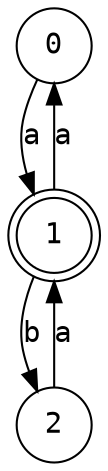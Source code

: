 digraph "DFA" {
	node [shape = "circle", fontname = "courier", fillcolor = "1", colorscheme = "paired6"]
	edge [fontname = "courier"]

	"0" []
	"0" -> "1" [label = "a"]

	"1" [shape = "doublecircle"]
	"1" -> "0" [label = "a"]
	"1" -> "2" [label = "b"]

	"2" []
	"2" -> "1" [label = "a"]

}
